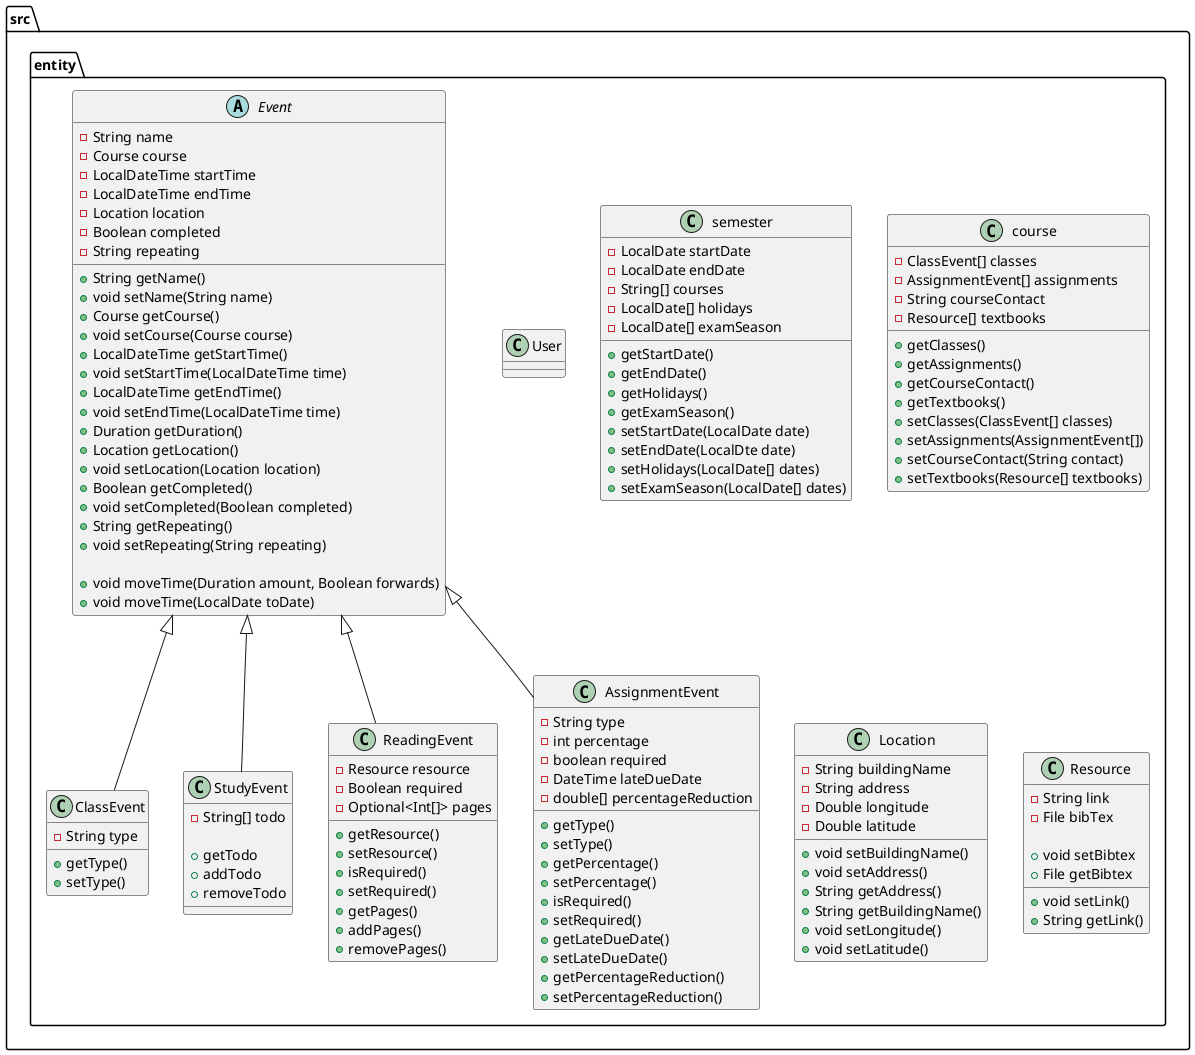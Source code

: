 @startuml

folder src {

    folder entity {

        abstract Event {
            - String name
            - Course course
            - LocalDateTime startTime
            - LocalDateTime endTime
            - Location location
            - Boolean completed
            - String repeating  /' weekly, monthly, daily, biweekly... '/
                                /' could probably use a better type than String '/

            + String getName()
            + void setName(String name)
            + Course getCourse()
            + void setCourse(Course course)
            + LocalDateTime getStartTime()
            + void setStartTime(LocalDateTime time)
            + LocalDateTime getEndTime()
            + void setEndTime(LocalDateTime time)
            + Duration getDuration()
            + Location getLocation()
            + void setLocation(Location location)
            + Boolean getCompleted()
            + void setCompleted(Boolean completed)
            + String getRepeating()
            + void setRepeating(String repeating)

            ' Moves start and end times in unison
            + void moveTime(Duration amount, Boolean forwards)
            + void moveTime(LocalDate toDate)
        }

        class ClassEvent extends Event {
            - String type

            + getType()
            + setType()
        }

        class StudyEvent extends Event {
            - String[] todo

            + getTodo
            + addTodo
            + removeTodo
        }

        class ReadingEvent extends Event {
            - Resource resource
            - Boolean required
            - Optional<Int[]> pages

            + getResource()
            + setResource()
            + isRequired()
            + setRequired()
            + getPages()
            + addPages()
            + removePages()
        }

        class AssignmentEvent extends Event {
            - String type
            - int percentage
            - boolean required
            - DateTime lateDueDate
            - double[] percentageReduction


            + getType()
            + setType()
            + getPercentage()
            + setPercentage()
            + isRequired()
            + setRequired()
            + getLateDueDate()
            + setLateDueDate()
            + getPercentageReduction()
            + setPercentageReduction()
        }

        class User {
            ' Unimplemented for now
        }

        class semester{
            - LocalDate startDate
            - LocalDate endDate
            - String[] courses
            - LocalDate[] holidays
            - LocalDate[] examSeason

            + getStartDate()
            + getEndDate()
            + getHolidays()
            + getExamSeason()
            + setStartDate(LocalDate date)
            + setEndDate(LocalDte date)
            + setHolidays(LocalDate[] dates)
            + setExamSeason(LocalDate[] dates)
        }

        class course {
            - ClassEvent[] classes
            - AssignmentEvent[] assignments
            - String courseContact
            - Resource[] textbooks

            + getClasses()
            + getAssignments()
            + getCourseContact()
            + getTextbooks()
            + setClasses(ClassEvent[] classes)
            + setAssignments(AssignmentEvent[])
            + setCourseContact(String contact)
            + setTextbooks(Resource[] textbooks)
        }

        class Location{
            - String buildingName
            - String address
            - Double longitude
            - Double latitude

            + void setBuildingName()
            + void setAddress()
            + String getAddress()
            + String getBuildingName()
            + void setLongitude()
            + void setLatitude()
        }

        class Resource{
            - String link
            - File bibTex

            + void setLink()
            + String getLink()
            + void setBibtex
            + File getBibtex
        }

    }  /' folder entity '/


}  /' folder src '/

@enduml